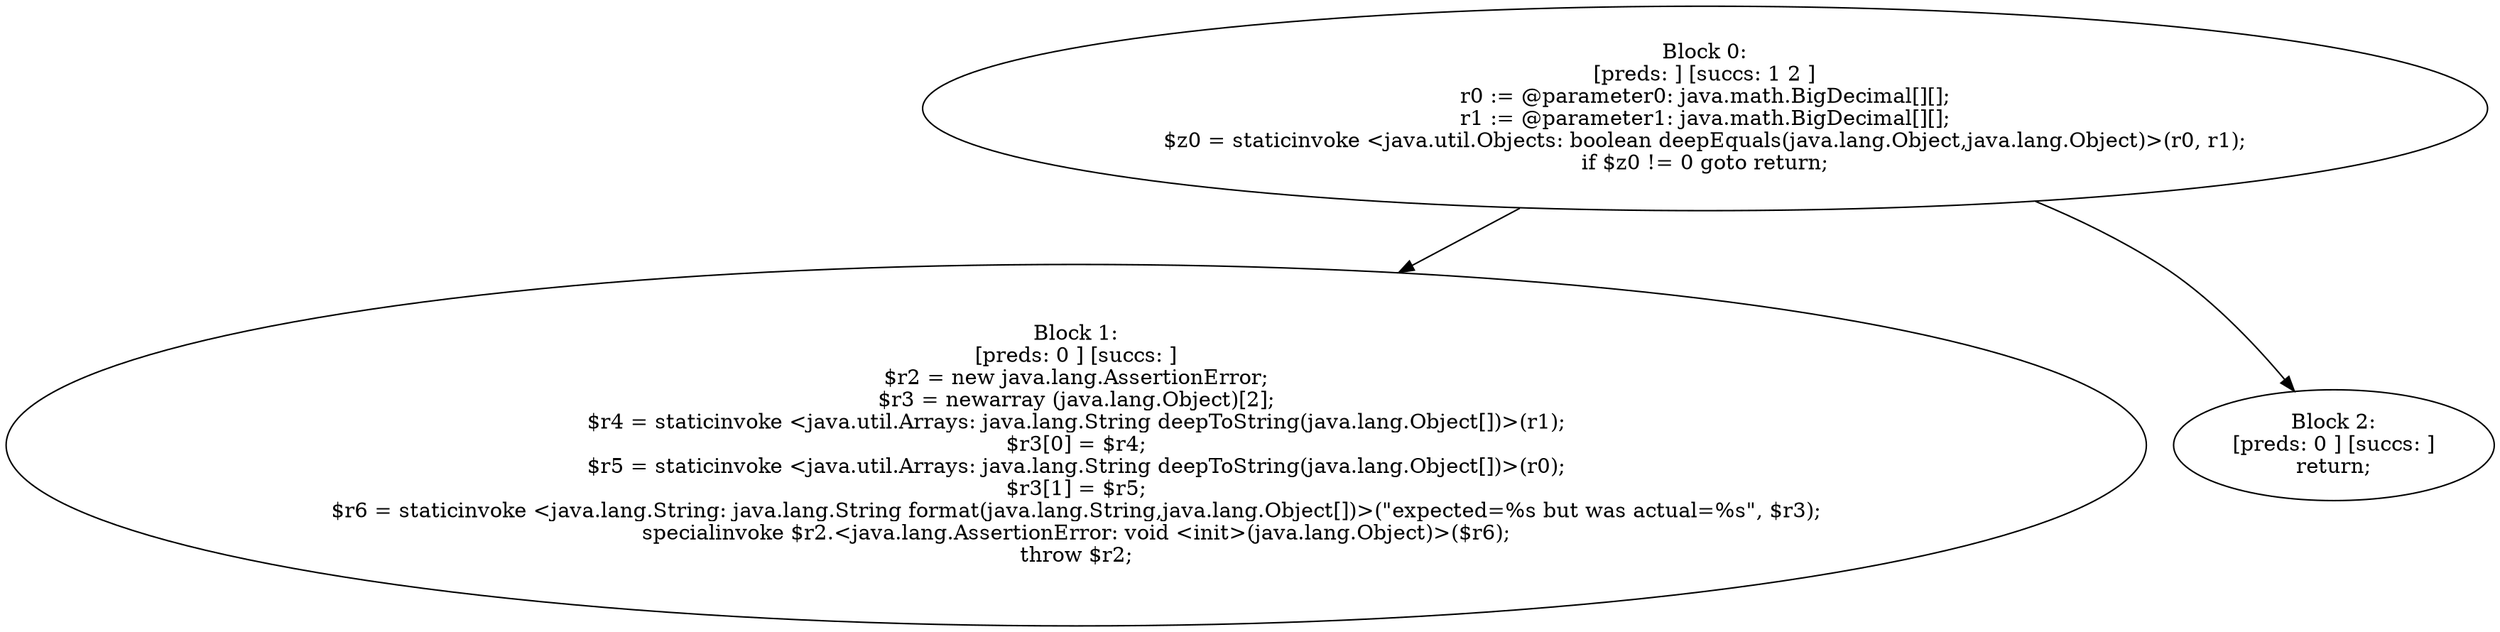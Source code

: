 digraph "unitGraph" {
    "Block 0:
[preds: ] [succs: 1 2 ]
r0 := @parameter0: java.math.BigDecimal[][];
r1 := @parameter1: java.math.BigDecimal[][];
$z0 = staticinvoke <java.util.Objects: boolean deepEquals(java.lang.Object,java.lang.Object)>(r0, r1);
if $z0 != 0 goto return;
"
    "Block 1:
[preds: 0 ] [succs: ]
$r2 = new java.lang.AssertionError;
$r3 = newarray (java.lang.Object)[2];
$r4 = staticinvoke <java.util.Arrays: java.lang.String deepToString(java.lang.Object[])>(r1);
$r3[0] = $r4;
$r5 = staticinvoke <java.util.Arrays: java.lang.String deepToString(java.lang.Object[])>(r0);
$r3[1] = $r5;
$r6 = staticinvoke <java.lang.String: java.lang.String format(java.lang.String,java.lang.Object[])>(\"expected=%s but was actual=%s\", $r3);
specialinvoke $r2.<java.lang.AssertionError: void <init>(java.lang.Object)>($r6);
throw $r2;
"
    "Block 2:
[preds: 0 ] [succs: ]
return;
"
    "Block 0:
[preds: ] [succs: 1 2 ]
r0 := @parameter0: java.math.BigDecimal[][];
r1 := @parameter1: java.math.BigDecimal[][];
$z0 = staticinvoke <java.util.Objects: boolean deepEquals(java.lang.Object,java.lang.Object)>(r0, r1);
if $z0 != 0 goto return;
"->"Block 1:
[preds: 0 ] [succs: ]
$r2 = new java.lang.AssertionError;
$r3 = newarray (java.lang.Object)[2];
$r4 = staticinvoke <java.util.Arrays: java.lang.String deepToString(java.lang.Object[])>(r1);
$r3[0] = $r4;
$r5 = staticinvoke <java.util.Arrays: java.lang.String deepToString(java.lang.Object[])>(r0);
$r3[1] = $r5;
$r6 = staticinvoke <java.lang.String: java.lang.String format(java.lang.String,java.lang.Object[])>(\"expected=%s but was actual=%s\", $r3);
specialinvoke $r2.<java.lang.AssertionError: void <init>(java.lang.Object)>($r6);
throw $r2;
";
    "Block 0:
[preds: ] [succs: 1 2 ]
r0 := @parameter0: java.math.BigDecimal[][];
r1 := @parameter1: java.math.BigDecimal[][];
$z0 = staticinvoke <java.util.Objects: boolean deepEquals(java.lang.Object,java.lang.Object)>(r0, r1);
if $z0 != 0 goto return;
"->"Block 2:
[preds: 0 ] [succs: ]
return;
";
}

